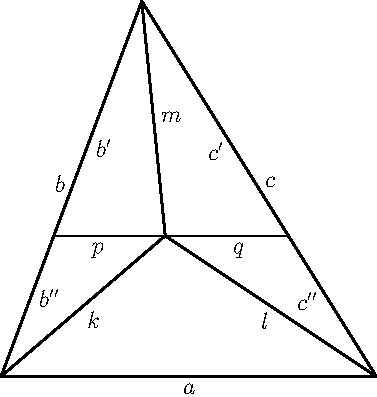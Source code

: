 import geometry;

size(7cm);

point C = (0,0), A = (6, 16), B = (16, 0), P = (7, 6);

triangle ABC = triangle(A, B, C);

assert(abs(A-C) > abs(B-C));
assert(abs(A-B) > abs(A-C));

line ap = parallel(P, line(B, C));

point
    Bp = intersectionpoint(ap, line(A, B)),
    Cp = intersectionpoint(ap, line(A, C));

draw(ABC, linewidth(1));

draw(P--A ^^ P--B ^^ P--C, linewidth(1));

draw(Bp--Cp);

label("$a$", (B+C)/2, S);
label("$b$", (C+A)/2, unit(C-A)/I);
label("$c$", (A+B)/2, unit(A-B)/I);
label("$m$", (P+A)/2, unit(A-P)/I);
label("$k$", (P+C)/2, unit(C-P)*I);
label("$l$", (P+B)/2, unit(B-P)/I);
label("$p$", (1.5Cp+P)/2.5, S);
label("$q$", (1.5Bp+P)/2.5, S);
label("$b'$", (1.5Cp+A)/2.5, unit(C-A)*I);
label("$b''$", (1.5Cp+C)/2.5, unit(C-A)*I);
label("$c'$", (1.5Bp+A)/2.5, unit(A-B)*I);
label("$c''$", (1.5Bp+B)/2.5, unit(A-B)*I);

